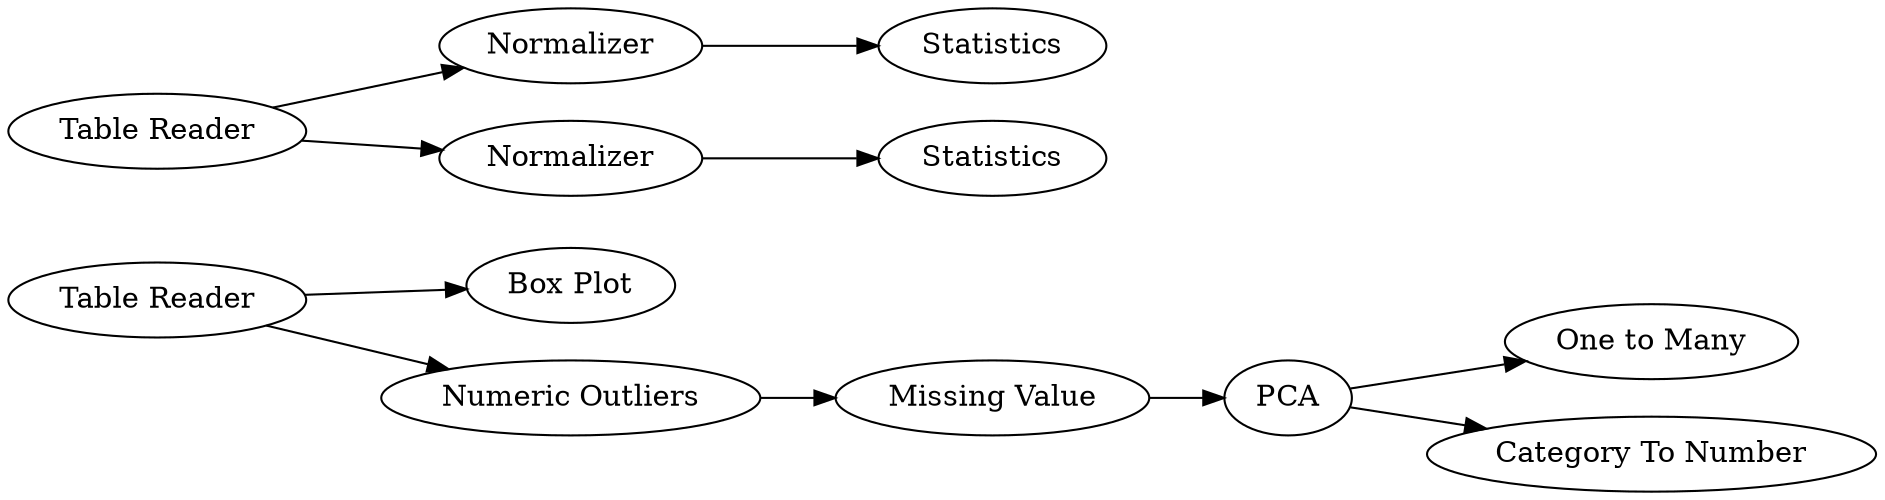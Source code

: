 digraph {
	"7942553214729530661_128" [label="One to Many"]
	"7942553214729530661_136" [label=Normalizer]
	"7942553214729530661_137" [label=Normalizer]
	"7942553214729530661_129" [label=PCA]
	"7942553214729530661_100" [label="Box Plot"]
	"7942553214729530661_126" [label="Missing Value"]
	"7942553214729530661_127" [label="Category To Number"]
	"7942553214729530661_135" [label="Table Reader"]
	"7942553214729530661_139" [label=Statistics]
	"7942553214729530661_138" [label=Statistics]
	"7942553214729530661_95" [label="Table Reader"]
	"7942553214729530661_97" [label="Numeric Outliers"]
	"7942553214729530661_137" -> "7942553214729530661_138"
	"7942553214729530661_126" -> "7942553214729530661_129"
	"7942553214729530661_135" -> "7942553214729530661_137"
	"7942553214729530661_136" -> "7942553214729530661_139"
	"7942553214729530661_129" -> "7942553214729530661_128"
	"7942553214729530661_97" -> "7942553214729530661_126"
	"7942553214729530661_129" -> "7942553214729530661_127"
	"7942553214729530661_95" -> "7942553214729530661_97"
	"7942553214729530661_95" -> "7942553214729530661_100"
	"7942553214729530661_135" -> "7942553214729530661_136"
	rankdir=LR
}
